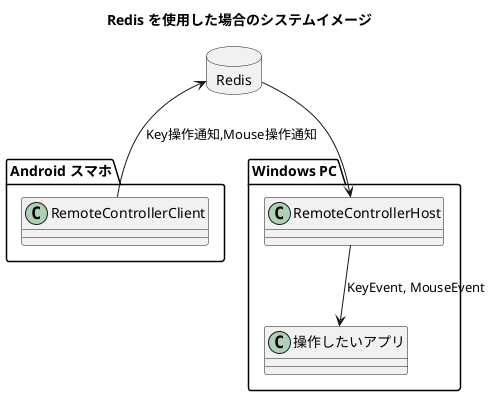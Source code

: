 @startuml
title Redis を使用した場合のシステムイメージ

package "Android スマホ" {
    class "RemoteControllerClient" as rcc
}

database Redis {

}

package "Windows PC" {
    class "RemoteControllerHost" as rch
    class "操作したいアプリ"

    rch -down-> "操作したいアプリ" : KeyEvent, MouseEvent
}

rcc -up-> Redis : Key操作通知,Mouse操作通知

Redis -down-> rch

@enduml